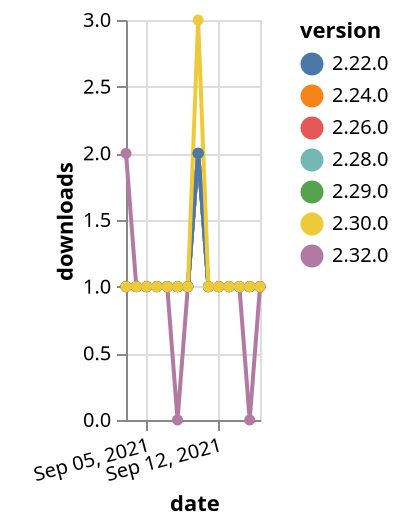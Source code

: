 {"$schema": "https://vega.github.io/schema/vega-lite/v5.json", "description": "A simple bar chart with embedded data.", "data": {"values": [{"date": "2021-09-03", "total": 113, "delta": 2, "version": "2.32.0"}, {"date": "2021-09-04", "total": 114, "delta": 1, "version": "2.32.0"}, {"date": "2021-09-05", "total": 115, "delta": 1, "version": "2.32.0"}, {"date": "2021-09-06", "total": 116, "delta": 1, "version": "2.32.0"}, {"date": "2021-09-07", "total": 117, "delta": 1, "version": "2.32.0"}, {"date": "2021-09-08", "total": 117, "delta": 0, "version": "2.32.0"}, {"date": "2021-09-09", "total": 118, "delta": 1, "version": "2.32.0"}, {"date": "2021-09-10", "total": 120, "delta": 2, "version": "2.32.0"}, {"date": "2021-09-11", "total": 121, "delta": 1, "version": "2.32.0"}, {"date": "2021-09-12", "total": 122, "delta": 1, "version": "2.32.0"}, {"date": "2021-09-13", "total": 123, "delta": 1, "version": "2.32.0"}, {"date": "2021-09-14", "total": 124, "delta": 1, "version": "2.32.0"}, {"date": "2021-09-15", "total": 124, "delta": 0, "version": "2.32.0"}, {"date": "2021-09-16", "total": 125, "delta": 1, "version": "2.32.0"}, {"date": "2021-09-03", "total": 148, "delta": 1, "version": "2.28.0"}, {"date": "2021-09-04", "total": 149, "delta": 1, "version": "2.28.0"}, {"date": "2021-09-05", "total": 150, "delta": 1, "version": "2.28.0"}, {"date": "2021-09-06", "total": 151, "delta": 1, "version": "2.28.0"}, {"date": "2021-09-07", "total": 152, "delta": 1, "version": "2.28.0"}, {"date": "2021-09-08", "total": 153, "delta": 1, "version": "2.28.0"}, {"date": "2021-09-09", "total": 154, "delta": 1, "version": "2.28.0"}, {"date": "2021-09-10", "total": 156, "delta": 2, "version": "2.28.0"}, {"date": "2021-09-11", "total": 157, "delta": 1, "version": "2.28.0"}, {"date": "2021-09-12", "total": 158, "delta": 1, "version": "2.28.0"}, {"date": "2021-09-13", "total": 159, "delta": 1, "version": "2.28.0"}, {"date": "2021-09-14", "total": 160, "delta": 1, "version": "2.28.0"}, {"date": "2021-09-15", "total": 161, "delta": 1, "version": "2.28.0"}, {"date": "2021-09-16", "total": 162, "delta": 1, "version": "2.28.0"}, {"date": "2021-09-03", "total": 187, "delta": 1, "version": "2.26.0"}, {"date": "2021-09-04", "total": 188, "delta": 1, "version": "2.26.0"}, {"date": "2021-09-05", "total": 189, "delta": 1, "version": "2.26.0"}, {"date": "2021-09-06", "total": 190, "delta": 1, "version": "2.26.0"}, {"date": "2021-09-07", "total": 191, "delta": 1, "version": "2.26.0"}, {"date": "2021-09-08", "total": 192, "delta": 1, "version": "2.26.0"}, {"date": "2021-09-09", "total": 193, "delta": 1, "version": "2.26.0"}, {"date": "2021-09-10", "total": 195, "delta": 2, "version": "2.26.0"}, {"date": "2021-09-11", "total": 196, "delta": 1, "version": "2.26.0"}, {"date": "2021-09-12", "total": 197, "delta": 1, "version": "2.26.0"}, {"date": "2021-09-13", "total": 198, "delta": 1, "version": "2.26.0"}, {"date": "2021-09-14", "total": 199, "delta": 1, "version": "2.26.0"}, {"date": "2021-09-15", "total": 200, "delta": 1, "version": "2.26.0"}, {"date": "2021-09-16", "total": 201, "delta": 1, "version": "2.26.0"}, {"date": "2021-09-03", "total": 297, "delta": 1, "version": "2.24.0"}, {"date": "2021-09-04", "total": 298, "delta": 1, "version": "2.24.0"}, {"date": "2021-09-05", "total": 299, "delta": 1, "version": "2.24.0"}, {"date": "2021-09-06", "total": 300, "delta": 1, "version": "2.24.0"}, {"date": "2021-09-07", "total": 301, "delta": 1, "version": "2.24.0"}, {"date": "2021-09-08", "total": 302, "delta": 1, "version": "2.24.0"}, {"date": "2021-09-09", "total": 303, "delta": 1, "version": "2.24.0"}, {"date": "2021-09-10", "total": 305, "delta": 2, "version": "2.24.0"}, {"date": "2021-09-11", "total": 306, "delta": 1, "version": "2.24.0"}, {"date": "2021-09-12", "total": 307, "delta": 1, "version": "2.24.0"}, {"date": "2021-09-13", "total": 308, "delta": 1, "version": "2.24.0"}, {"date": "2021-09-14", "total": 309, "delta": 1, "version": "2.24.0"}, {"date": "2021-09-15", "total": 310, "delta": 1, "version": "2.24.0"}, {"date": "2021-09-16", "total": 311, "delta": 1, "version": "2.24.0"}, {"date": "2021-09-03", "total": 137, "delta": 1, "version": "2.29.0"}, {"date": "2021-09-04", "total": 138, "delta": 1, "version": "2.29.0"}, {"date": "2021-09-05", "total": 139, "delta": 1, "version": "2.29.0"}, {"date": "2021-09-06", "total": 140, "delta": 1, "version": "2.29.0"}, {"date": "2021-09-07", "total": 141, "delta": 1, "version": "2.29.0"}, {"date": "2021-09-08", "total": 142, "delta": 1, "version": "2.29.0"}, {"date": "2021-09-09", "total": 143, "delta": 1, "version": "2.29.0"}, {"date": "2021-09-10", "total": 145, "delta": 2, "version": "2.29.0"}, {"date": "2021-09-11", "total": 146, "delta": 1, "version": "2.29.0"}, {"date": "2021-09-12", "total": 147, "delta": 1, "version": "2.29.0"}, {"date": "2021-09-13", "total": 148, "delta": 1, "version": "2.29.0"}, {"date": "2021-09-14", "total": 149, "delta": 1, "version": "2.29.0"}, {"date": "2021-09-15", "total": 150, "delta": 1, "version": "2.29.0"}, {"date": "2021-09-16", "total": 151, "delta": 1, "version": "2.29.0"}, {"date": "2021-09-03", "total": 220, "delta": 1, "version": "2.22.0"}, {"date": "2021-09-04", "total": 221, "delta": 1, "version": "2.22.0"}, {"date": "2021-09-05", "total": 222, "delta": 1, "version": "2.22.0"}, {"date": "2021-09-06", "total": 223, "delta": 1, "version": "2.22.0"}, {"date": "2021-09-07", "total": 224, "delta": 1, "version": "2.22.0"}, {"date": "2021-09-08", "total": 225, "delta": 1, "version": "2.22.0"}, {"date": "2021-09-09", "total": 226, "delta": 1, "version": "2.22.0"}, {"date": "2021-09-10", "total": 228, "delta": 2, "version": "2.22.0"}, {"date": "2021-09-11", "total": 229, "delta": 1, "version": "2.22.0"}, {"date": "2021-09-12", "total": 230, "delta": 1, "version": "2.22.0"}, {"date": "2021-09-13", "total": 231, "delta": 1, "version": "2.22.0"}, {"date": "2021-09-14", "total": 232, "delta": 1, "version": "2.22.0"}, {"date": "2021-09-15", "total": 233, "delta": 1, "version": "2.22.0"}, {"date": "2021-09-16", "total": 234, "delta": 1, "version": "2.22.0"}, {"date": "2021-09-03", "total": 168, "delta": 1, "version": "2.30.0"}, {"date": "2021-09-04", "total": 169, "delta": 1, "version": "2.30.0"}, {"date": "2021-09-05", "total": 170, "delta": 1, "version": "2.30.0"}, {"date": "2021-09-06", "total": 171, "delta": 1, "version": "2.30.0"}, {"date": "2021-09-07", "total": 172, "delta": 1, "version": "2.30.0"}, {"date": "2021-09-08", "total": 173, "delta": 1, "version": "2.30.0"}, {"date": "2021-09-09", "total": 174, "delta": 1, "version": "2.30.0"}, {"date": "2021-09-10", "total": 177, "delta": 3, "version": "2.30.0"}, {"date": "2021-09-11", "total": 178, "delta": 1, "version": "2.30.0"}, {"date": "2021-09-12", "total": 179, "delta": 1, "version": "2.30.0"}, {"date": "2021-09-13", "total": 180, "delta": 1, "version": "2.30.0"}, {"date": "2021-09-14", "total": 181, "delta": 1, "version": "2.30.0"}, {"date": "2021-09-15", "total": 182, "delta": 1, "version": "2.30.0"}, {"date": "2021-09-16", "total": 183, "delta": 1, "version": "2.30.0"}]}, "width": "container", "mark": {"type": "line", "point": {"filled": true}}, "encoding": {"x": {"field": "date", "type": "temporal", "timeUnit": "yearmonthdate", "title": "date", "axis": {"labelAngle": -15}}, "y": {"field": "delta", "type": "quantitative", "title": "downloads"}, "color": {"field": "version", "type": "nominal"}, "tooltip": {"field": "delta"}}}